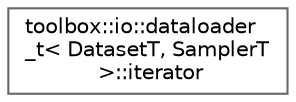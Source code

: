 digraph "Graphical Class Hierarchy"
{
 // LATEX_PDF_SIZE
  bgcolor="transparent";
  edge [fontname=Helvetica,fontsize=10,labelfontname=Helvetica,labelfontsize=10];
  node [fontname=Helvetica,fontsize=10,shape=box,height=0.2,width=0.4];
  rankdir="LR";
  Node0 [id="Node000000",label="toolbox::io::dataloader\l_t\< DatasetT, SamplerT\l \>::iterator",height=0.2,width=0.4,color="grey40", fillcolor="white", style="filled",URL="$classtoolbox_1_1io_1_1dataloader__t_1_1iterator.html",tooltip=" "];
}
